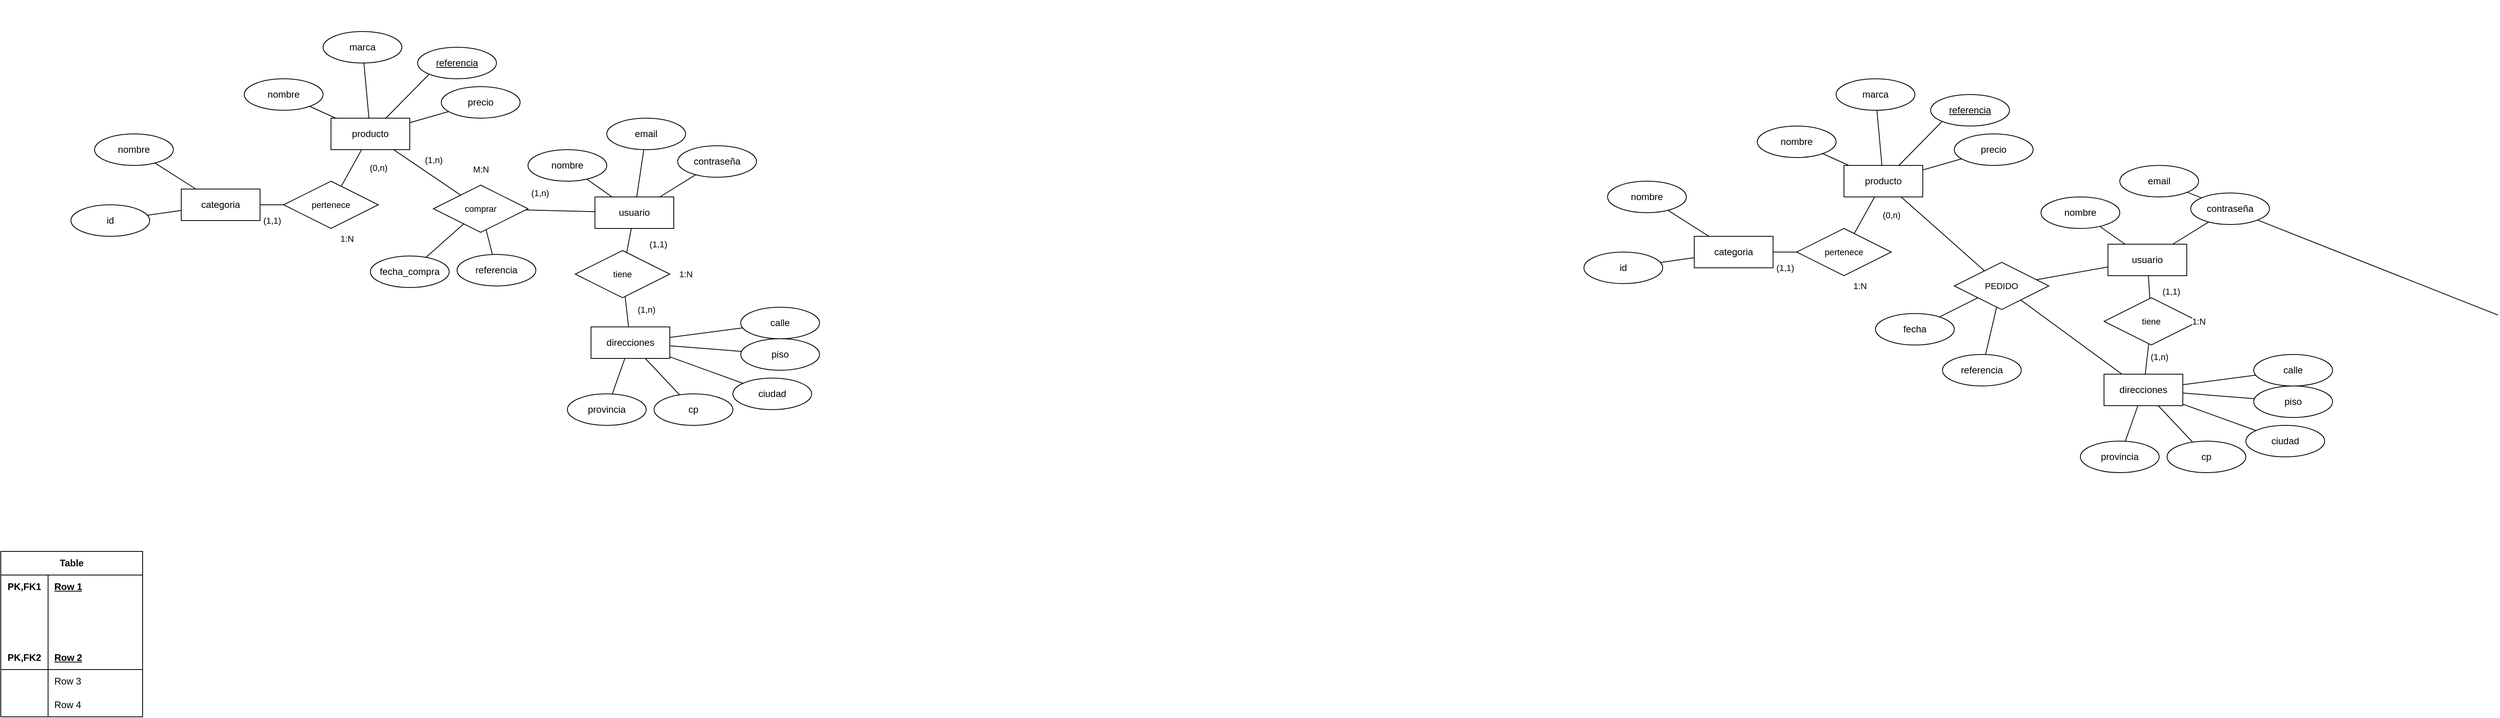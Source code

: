 <mxfile>
    <diagram id="jiYTuwY0viLR_lPe1V5E" name="Page-1">
        <mxGraphModel dx="1090" dy="1391" grid="1" gridSize="10" guides="1" tooltips="1" connect="1" arrows="1" fold="1" page="1" pageScale="1" pageWidth="850" pageHeight="1100" background="#ffffff" math="0" shadow="0">
            <root>
                <mxCell id="0"/>
                <mxCell id="1" parent="0"/>
                <mxCell id="81" value="" style="whiteSpace=wrap;html=1;fontFamily=Helvetica;fontSize=11;fontColor=default;labelBackgroundColor=default;strokeColor=none;" parent="1" vertex="1">
                    <mxGeometry x="-320" y="-50" width="1070" height="620" as="geometry"/>
                </mxCell>
                <mxCell id="21" style="edgeStyle=none;html=1;entryX=0;entryY=1;entryDx=0;entryDy=0;endArrow=none;endFill=0;" parent="1" source="15" target="16" edge="1">
                    <mxGeometry relative="1" as="geometry"/>
                </mxCell>
                <mxCell id="27" style="edgeStyle=none;shape=connector;rounded=1;html=1;strokeColor=default;align=center;verticalAlign=middle;fontFamily=Helvetica;fontSize=11;fontColor=default;labelBackgroundColor=default;endArrow=none;endFill=0;" parent="1" source="15" target="23" edge="1">
                    <mxGeometry relative="1" as="geometry"/>
                </mxCell>
                <mxCell id="28" style="edgeStyle=none;shape=connector;rounded=1;html=1;strokeColor=default;align=center;verticalAlign=middle;fontFamily=Helvetica;fontSize=11;fontColor=default;labelBackgroundColor=default;endArrow=none;endFill=0;" parent="1" source="15" target="25" edge="1">
                    <mxGeometry relative="1" as="geometry"/>
                </mxCell>
                <mxCell id="29" style="edgeStyle=none;shape=connector;rounded=1;html=1;strokeColor=default;align=center;verticalAlign=middle;fontFamily=Helvetica;fontSize=11;fontColor=default;labelBackgroundColor=default;endArrow=none;endFill=0;" parent="1" source="15" target="24" edge="1">
                    <mxGeometry relative="1" as="geometry"/>
                </mxCell>
                <mxCell id="15" value="producto" style="whiteSpace=wrap;html=1;align=center;" parent="1" vertex="1">
                    <mxGeometry x="40" y="100" width="100" height="40" as="geometry"/>
                </mxCell>
                <mxCell id="16" value="&lt;u&gt;referencia&lt;/u&gt;" style="ellipse;whiteSpace=wrap;html=1;align=center;" parent="1" vertex="1">
                    <mxGeometry x="150" y="10" width="100" height="40" as="geometry"/>
                </mxCell>
                <mxCell id="23" value="marca" style="ellipse;whiteSpace=wrap;html=1;align=center;" parent="1" vertex="1">
                    <mxGeometry x="30" y="-10" width="100" height="40" as="geometry"/>
                </mxCell>
                <mxCell id="24" value="precio" style="ellipse;whiteSpace=wrap;html=1;align=center;" parent="1" vertex="1">
                    <mxGeometry x="180" y="60" width="100" height="40" as="geometry"/>
                </mxCell>
                <mxCell id="25" value="nombre" style="ellipse;whiteSpace=wrap;html=1;align=center;" parent="1" vertex="1">
                    <mxGeometry x="-70" y="50" width="100" height="40" as="geometry"/>
                </mxCell>
                <mxCell id="33" style="edgeStyle=none;shape=connector;rounded=1;html=1;strokeColor=default;align=center;verticalAlign=middle;fontFamily=Helvetica;fontSize=11;fontColor=default;labelBackgroundColor=default;endArrow=none;endFill=0;" parent="1" source="30" target="31" edge="1">
                    <mxGeometry relative="1" as="geometry"/>
                </mxCell>
                <mxCell id="34" style="edgeStyle=none;shape=connector;rounded=1;html=1;strokeColor=default;align=center;verticalAlign=middle;fontFamily=Helvetica;fontSize=11;fontColor=default;labelBackgroundColor=default;endArrow=none;endFill=0;" parent="1" source="30" target="32" edge="1">
                    <mxGeometry relative="1" as="geometry"/>
                </mxCell>
                <mxCell id="58" style="edgeStyle=none;shape=connector;rounded=1;html=1;strokeColor=default;align=center;verticalAlign=middle;fontFamily=Helvetica;fontSize=11;fontColor=default;labelBackgroundColor=default;endArrow=none;endFill=0;" parent="1" source="30" target="57" edge="1">
                    <mxGeometry relative="1" as="geometry"/>
                </mxCell>
                <mxCell id="30" value="categoria" style="whiteSpace=wrap;html=1;align=center;" parent="1" vertex="1">
                    <mxGeometry x="-150" y="190" width="100" height="40" as="geometry"/>
                </mxCell>
                <mxCell id="31" value="nombre" style="ellipse;whiteSpace=wrap;html=1;align=center;" parent="1" vertex="1">
                    <mxGeometry x="-260" y="120" width="100" height="40" as="geometry"/>
                </mxCell>
                <mxCell id="32" value="id" style="ellipse;whiteSpace=wrap;html=1;align=center;" parent="1" vertex="1">
                    <mxGeometry x="-290" y="210" width="100" height="40" as="geometry"/>
                </mxCell>
                <mxCell id="42" style="edgeStyle=none;shape=connector;rounded=1;html=1;strokeColor=default;align=center;verticalAlign=middle;fontFamily=Helvetica;fontSize=11;fontColor=default;labelBackgroundColor=default;endArrow=none;endFill=0;" parent="1" source="35" target="36" edge="1">
                    <mxGeometry relative="1" as="geometry"/>
                </mxCell>
                <mxCell id="43" style="edgeStyle=none;shape=connector;rounded=1;html=1;strokeColor=default;align=center;verticalAlign=middle;fontFamily=Helvetica;fontSize=11;fontColor=default;labelBackgroundColor=default;endArrow=none;endFill=0;" parent="1" source="35" target="38" edge="1">
                    <mxGeometry relative="1" as="geometry"/>
                </mxCell>
                <mxCell id="44" style="edgeStyle=none;shape=connector;rounded=1;html=1;strokeColor=default;align=center;verticalAlign=middle;fontFamily=Helvetica;fontSize=11;fontColor=default;labelBackgroundColor=default;endArrow=none;endFill=0;" parent="1" source="35" target="40" edge="1">
                    <mxGeometry relative="1" as="geometry"/>
                </mxCell>
                <mxCell id="35" value="usuario" style="whiteSpace=wrap;html=1;align=center;" parent="1" vertex="1">
                    <mxGeometry x="375" y="200" width="100" height="40" as="geometry"/>
                </mxCell>
                <mxCell id="36" value="nombre" style="ellipse;whiteSpace=wrap;html=1;align=center;" parent="1" vertex="1">
                    <mxGeometry x="290" y="140" width="100" height="40" as="geometry"/>
                </mxCell>
                <mxCell id="38" value="email" style="ellipse;whiteSpace=wrap;html=1;align=center;" parent="1" vertex="1">
                    <mxGeometry x="390" y="100" width="100" height="40" as="geometry"/>
                </mxCell>
                <mxCell id="40" value="contraseña" style="ellipse;whiteSpace=wrap;html=1;align=center;" parent="1" vertex="1">
                    <mxGeometry x="480" y="135" width="100" height="40" as="geometry"/>
                </mxCell>
                <mxCell id="52" style="edgeStyle=none;shape=connector;rounded=1;html=1;strokeColor=default;align=center;verticalAlign=middle;fontFamily=Helvetica;fontSize=11;fontColor=default;labelBackgroundColor=default;endArrow=none;endFill=0;" parent="1" source="46" target="47" edge="1">
                    <mxGeometry relative="1" as="geometry"/>
                </mxCell>
                <mxCell id="53" style="edgeStyle=none;shape=connector;rounded=1;html=1;strokeColor=default;align=center;verticalAlign=middle;fontFamily=Helvetica;fontSize=11;fontColor=default;labelBackgroundColor=default;endArrow=none;endFill=0;" parent="1" source="46" target="48" edge="1">
                    <mxGeometry relative="1" as="geometry"/>
                </mxCell>
                <mxCell id="54" style="edgeStyle=none;shape=connector;rounded=1;html=1;strokeColor=default;align=center;verticalAlign=middle;fontFamily=Helvetica;fontSize=11;fontColor=default;labelBackgroundColor=default;endArrow=none;endFill=0;" parent="1" source="46" target="49" edge="1">
                    <mxGeometry relative="1" as="geometry"/>
                </mxCell>
                <mxCell id="55" style="edgeStyle=none;shape=connector;rounded=1;html=1;strokeColor=default;align=center;verticalAlign=middle;fontFamily=Helvetica;fontSize=11;fontColor=default;labelBackgroundColor=default;endArrow=none;endFill=0;" parent="1" source="46" target="50" edge="1">
                    <mxGeometry relative="1" as="geometry"/>
                </mxCell>
                <mxCell id="56" style="edgeStyle=none;shape=connector;rounded=1;html=1;strokeColor=default;align=center;verticalAlign=middle;fontFamily=Helvetica;fontSize=11;fontColor=default;labelBackgroundColor=default;endArrow=none;endFill=0;" parent="1" source="46" target="51" edge="1">
                    <mxGeometry relative="1" as="geometry"/>
                </mxCell>
                <mxCell id="46" value="direcciones" style="whiteSpace=wrap;html=1;align=center;" parent="1" vertex="1">
                    <mxGeometry x="370" y="365" width="100" height="40" as="geometry"/>
                </mxCell>
                <mxCell id="47" value="calle" style="ellipse;whiteSpace=wrap;html=1;align=center;" parent="1" vertex="1">
                    <mxGeometry x="560" y="340" width="100" height="40" as="geometry"/>
                </mxCell>
                <mxCell id="48" value="piso" style="ellipse;whiteSpace=wrap;html=1;align=center;" parent="1" vertex="1">
                    <mxGeometry x="560" y="380" width="100" height="40" as="geometry"/>
                </mxCell>
                <mxCell id="49" value="ciudad" style="ellipse;whiteSpace=wrap;html=1;align=center;" parent="1" vertex="1">
                    <mxGeometry x="550" y="430" width="100" height="40" as="geometry"/>
                </mxCell>
                <mxCell id="50" value="cp" style="ellipse;whiteSpace=wrap;html=1;align=center;" parent="1" vertex="1">
                    <mxGeometry x="450" y="450" width="100" height="40" as="geometry"/>
                </mxCell>
                <mxCell id="51" value="provincia" style="ellipse;whiteSpace=wrap;html=1;align=center;" parent="1" vertex="1">
                    <mxGeometry x="340" y="450" width="100" height="40" as="geometry"/>
                </mxCell>
                <mxCell id="59" style="edgeStyle=none;shape=connector;rounded=1;html=1;strokeColor=default;align=center;verticalAlign=middle;fontFamily=Helvetica;fontSize=11;fontColor=default;labelBackgroundColor=default;endArrow=none;endFill=0;" parent="1" source="57" target="15" edge="1">
                    <mxGeometry relative="1" as="geometry"/>
                </mxCell>
                <mxCell id="57" value="pertenece" style="shape=rhombus;perimeter=rhombusPerimeter;whiteSpace=wrap;html=1;align=center;fontFamily=Helvetica;fontSize=11;fontColor=default;labelBackgroundColor=default;" parent="1" vertex="1">
                    <mxGeometry x="-20" y="180" width="120" height="60" as="geometry"/>
                </mxCell>
                <mxCell id="60" value="(0,n)" style="text;html=1;align=center;verticalAlign=middle;resizable=0;points=[];autosize=1;strokeColor=none;fillColor=none;fontFamily=Helvetica;fontSize=11;fontColor=default;labelBackgroundColor=default;" parent="1" vertex="1">
                    <mxGeometry x="75" y="148" width="50" height="30" as="geometry"/>
                </mxCell>
                <mxCell id="61" value="(1,1)" style="text;html=1;align=center;verticalAlign=middle;resizable=0;points=[];autosize=1;strokeColor=none;fillColor=none;fontFamily=Helvetica;fontSize=11;fontColor=default;labelBackgroundColor=default;" parent="1" vertex="1">
                    <mxGeometry x="-60" y="215" width="50" height="30" as="geometry"/>
                </mxCell>
                <mxCell id="62" value="1:N" style="text;html=1;align=center;verticalAlign=middle;resizable=0;points=[];autosize=1;strokeColor=none;fillColor=none;fontFamily=Helvetica;fontSize=11;fontColor=default;labelBackgroundColor=default;" parent="1" vertex="1">
                    <mxGeometry x="40" y="238" width="40" height="30" as="geometry"/>
                </mxCell>
                <mxCell id="64" style="edgeStyle=none;shape=connector;rounded=1;html=1;strokeColor=default;align=center;verticalAlign=middle;fontFamily=Helvetica;fontSize=11;fontColor=default;labelBackgroundColor=default;endArrow=none;endFill=0;" parent="1" source="63" target="46" edge="1">
                    <mxGeometry relative="1" as="geometry"/>
                </mxCell>
                <mxCell id="65" style="edgeStyle=none;shape=connector;rounded=1;html=1;strokeColor=default;align=center;verticalAlign=middle;fontFamily=Helvetica;fontSize=11;fontColor=default;labelBackgroundColor=default;endArrow=none;endFill=0;" parent="1" source="63" target="35" edge="1">
                    <mxGeometry relative="1" as="geometry"/>
                </mxCell>
                <mxCell id="63" value="tiene" style="shape=rhombus;perimeter=rhombusPerimeter;whiteSpace=wrap;html=1;align=center;fontFamily=Helvetica;fontSize=11;fontColor=default;labelBackgroundColor=default;" parent="1" vertex="1">
                    <mxGeometry x="350" y="268" width="120" height="60" as="geometry"/>
                </mxCell>
                <mxCell id="66" value="(1,n)" style="text;html=1;align=center;verticalAlign=middle;resizable=0;points=[];autosize=1;strokeColor=none;fillColor=none;fontFamily=Helvetica;fontSize=11;fontColor=default;labelBackgroundColor=default;" parent="1" vertex="1">
                    <mxGeometry x="415" y="328" width="50" height="30" as="geometry"/>
                </mxCell>
                <mxCell id="67" value="(1,1)" style="text;html=1;align=center;verticalAlign=middle;resizable=0;points=[];autosize=1;strokeColor=none;fillColor=none;fontFamily=Helvetica;fontSize=11;fontColor=default;labelBackgroundColor=default;" parent="1" vertex="1">
                    <mxGeometry x="430" y="245" width="50" height="30" as="geometry"/>
                </mxCell>
                <mxCell id="68" value="1:N" style="text;html=1;align=center;verticalAlign=middle;resizable=0;points=[];autosize=1;strokeColor=none;fillColor=none;fontFamily=Helvetica;fontSize=11;fontColor=default;labelBackgroundColor=default;" parent="1" vertex="1">
                    <mxGeometry x="470" y="283" width="40" height="30" as="geometry"/>
                </mxCell>
                <mxCell id="71" style="edgeStyle=none;shape=connector;rounded=1;html=1;strokeColor=default;align=center;verticalAlign=middle;fontFamily=Helvetica;fontSize=11;fontColor=default;labelBackgroundColor=default;endArrow=none;endFill=0;" parent="1" source="70" target="35" edge="1">
                    <mxGeometry relative="1" as="geometry"/>
                </mxCell>
                <mxCell id="72" style="edgeStyle=none;shape=connector;rounded=1;html=1;strokeColor=default;align=center;verticalAlign=middle;fontFamily=Helvetica;fontSize=11;fontColor=default;labelBackgroundColor=default;endArrow=none;endFill=0;" parent="1" source="70" target="15" edge="1">
                    <mxGeometry relative="1" as="geometry"/>
                </mxCell>
                <mxCell id="76" style="edgeStyle=none;shape=connector;rounded=1;html=1;strokeColor=default;align=center;verticalAlign=middle;fontFamily=Helvetica;fontSize=11;fontColor=default;labelBackgroundColor=default;endArrow=none;endFill=0;" parent="1" source="70" target="74" edge="1">
                    <mxGeometry relative="1" as="geometry"/>
                </mxCell>
                <mxCell id="77" style="edgeStyle=none;shape=connector;rounded=1;html=1;strokeColor=default;align=center;verticalAlign=middle;fontFamily=Helvetica;fontSize=11;fontColor=default;labelBackgroundColor=default;endArrow=none;endFill=0;" parent="1" source="70" target="75" edge="1">
                    <mxGeometry relative="1" as="geometry"/>
                </mxCell>
                <mxCell id="70" value="comprar" style="shape=rhombus;perimeter=rhombusPerimeter;whiteSpace=wrap;html=1;align=center;fontFamily=Helvetica;fontSize=11;fontColor=default;labelBackgroundColor=default;" parent="1" vertex="1">
                    <mxGeometry x="170" y="185" width="120" height="60" as="geometry"/>
                </mxCell>
                <mxCell id="74" value="fecha_compra" style="ellipse;whiteSpace=wrap;html=1;align=center;" parent="1" vertex="1">
                    <mxGeometry x="90" y="275" width="100" height="40" as="geometry"/>
                </mxCell>
                <mxCell id="75" value="referencia" style="ellipse;whiteSpace=wrap;html=1;align=center;" parent="1" vertex="1">
                    <mxGeometry x="200" y="273" width="100" height="40" as="geometry"/>
                </mxCell>
                <mxCell id="78" value="(1,n)" style="text;html=1;align=center;verticalAlign=middle;resizable=0;points=[];autosize=1;strokeColor=none;fillColor=none;fontFamily=Helvetica;fontSize=11;fontColor=default;labelBackgroundColor=default;" parent="1" vertex="1">
                    <mxGeometry x="145" y="138" width="50" height="30" as="geometry"/>
                </mxCell>
                <mxCell id="79" value="(1,n)" style="text;html=1;align=center;verticalAlign=middle;resizable=0;points=[];autosize=1;strokeColor=none;fillColor=none;fontFamily=Helvetica;fontSize=11;fontColor=default;labelBackgroundColor=default;" parent="1" vertex="1">
                    <mxGeometry x="280" y="180" width="50" height="30" as="geometry"/>
                </mxCell>
                <mxCell id="80" value="M:N" style="text;html=1;align=center;verticalAlign=middle;resizable=0;points=[];autosize=1;strokeColor=none;fillColor=none;fontFamily=Helvetica;fontSize=11;fontColor=default;labelBackgroundColor=default;" parent="1" vertex="1">
                    <mxGeometry x="210" y="150" width="40" height="30" as="geometry"/>
                </mxCell>
                <mxCell id="82" value="" style="whiteSpace=wrap;html=1;fontFamily=Helvetica;fontSize=11;fontColor=default;labelBackgroundColor=default;strokeColor=none;" parent="1" vertex="1">
                    <mxGeometry x="1580" y="-10" width="1070" height="620" as="geometry"/>
                </mxCell>
                <mxCell id="83" style="edgeStyle=none;html=1;entryX=0;entryY=1;entryDx=0;entryDy=0;endArrow=none;endFill=0;" parent="1" source="87" target="88" edge="1">
                    <mxGeometry relative="1" as="geometry"/>
                </mxCell>
                <mxCell id="84" style="edgeStyle=none;shape=connector;rounded=1;html=1;strokeColor=default;align=center;verticalAlign=middle;fontFamily=Helvetica;fontSize=11;fontColor=default;labelBackgroundColor=default;endArrow=none;endFill=0;" parent="1" source="87" target="89" edge="1">
                    <mxGeometry relative="1" as="geometry"/>
                </mxCell>
                <mxCell id="85" style="edgeStyle=none;shape=connector;rounded=1;html=1;strokeColor=default;align=center;verticalAlign=middle;fontFamily=Helvetica;fontSize=11;fontColor=default;labelBackgroundColor=default;endArrow=none;endFill=0;" parent="1" source="87" target="91" edge="1">
                    <mxGeometry relative="1" as="geometry"/>
                </mxCell>
                <mxCell id="86" style="edgeStyle=none;shape=connector;rounded=1;html=1;strokeColor=default;align=center;verticalAlign=middle;fontFamily=Helvetica;fontSize=11;fontColor=default;labelBackgroundColor=default;endArrow=none;endFill=0;" parent="1" source="87" target="90" edge="1">
                    <mxGeometry relative="1" as="geometry"/>
                </mxCell>
                <mxCell id="139" style="edgeStyle=none;shape=connector;rounded=1;html=1;strokeColor=default;align=center;verticalAlign=middle;fontFamily=Helvetica;fontSize=11;fontColor=default;labelBackgroundColor=default;endArrow=none;endFill=0;" parent="1" source="87" target="138" edge="1">
                    <mxGeometry relative="1" as="geometry"/>
                </mxCell>
                <mxCell id="87" value="producto" style="whiteSpace=wrap;html=1;align=center;" parent="1" vertex="1">
                    <mxGeometry x="1960" y="160" width="100" height="40" as="geometry"/>
                </mxCell>
                <mxCell id="88" value="&lt;u&gt;referencia&lt;/u&gt;" style="ellipse;whiteSpace=wrap;html=1;align=center;" parent="1" vertex="1">
                    <mxGeometry x="2070" y="70" width="100" height="40" as="geometry"/>
                </mxCell>
                <mxCell id="89" value="marca" style="ellipse;whiteSpace=wrap;html=1;align=center;" parent="1" vertex="1">
                    <mxGeometry x="1950" y="50" width="100" height="40" as="geometry"/>
                </mxCell>
                <mxCell id="90" value="precio" style="ellipse;whiteSpace=wrap;html=1;align=center;" parent="1" vertex="1">
                    <mxGeometry x="2100" y="120" width="100" height="40" as="geometry"/>
                </mxCell>
                <mxCell id="91" value="nombre" style="ellipse;whiteSpace=wrap;html=1;align=center;" parent="1" vertex="1">
                    <mxGeometry x="1850" y="110" width="100" height="40" as="geometry"/>
                </mxCell>
                <mxCell id="92" style="edgeStyle=none;shape=connector;rounded=1;html=1;strokeColor=default;align=center;verticalAlign=middle;fontFamily=Helvetica;fontSize=11;fontColor=default;labelBackgroundColor=default;endArrow=none;endFill=0;" parent="1" source="95" target="96" edge="1">
                    <mxGeometry relative="1" as="geometry"/>
                </mxCell>
                <mxCell id="93" style="edgeStyle=none;shape=connector;rounded=1;html=1;strokeColor=default;align=center;verticalAlign=middle;fontFamily=Helvetica;fontSize=11;fontColor=default;labelBackgroundColor=default;endArrow=none;endFill=0;" parent="1" source="95" target="97" edge="1">
                    <mxGeometry relative="1" as="geometry"/>
                </mxCell>
                <mxCell id="94" style="edgeStyle=none;shape=connector;rounded=1;html=1;strokeColor=default;align=center;verticalAlign=middle;fontFamily=Helvetica;fontSize=11;fontColor=default;labelBackgroundColor=default;endArrow=none;endFill=0;" parent="1" source="95" target="117" edge="1">
                    <mxGeometry relative="1" as="geometry"/>
                </mxCell>
                <mxCell id="95" value="categoria" style="whiteSpace=wrap;html=1;align=center;" parent="1" vertex="1">
                    <mxGeometry x="1770" y="250" width="100" height="40" as="geometry"/>
                </mxCell>
                <mxCell id="96" value="nombre" style="ellipse;whiteSpace=wrap;html=1;align=center;" parent="1" vertex="1">
                    <mxGeometry x="1660" y="180" width="100" height="40" as="geometry"/>
                </mxCell>
                <mxCell id="97" value="id" style="ellipse;whiteSpace=wrap;html=1;align=center;" parent="1" vertex="1">
                    <mxGeometry x="1630" y="270" width="100" height="40" as="geometry"/>
                </mxCell>
                <mxCell id="98" style="edgeStyle=none;shape=connector;rounded=1;html=1;strokeColor=default;align=center;verticalAlign=middle;fontFamily=Helvetica;fontSize=11;fontColor=default;labelBackgroundColor=default;endArrow=none;endFill=0;" parent="1" source="101" target="102" edge="1">
                    <mxGeometry relative="1" as="geometry"/>
                </mxCell>
                <mxCell id="99" style="edgeStyle=none;shape=connector;rounded=1;html=1;strokeColor=default;align=center;verticalAlign=middle;fontFamily=Helvetica;fontSize=11;fontColor=default;labelBackgroundColor=default;endArrow=none;endFill=0;" parent="1" target="103" edge="1">
                    <mxGeometry relative="1" as="geometry">
                        <mxPoint x="2790" y="350" as="sourcePoint"/>
                    </mxGeometry>
                </mxCell>
                <mxCell id="100" style="edgeStyle=none;shape=connector;rounded=1;html=1;strokeColor=default;align=center;verticalAlign=middle;fontFamily=Helvetica;fontSize=11;fontColor=default;labelBackgroundColor=default;endArrow=none;endFill=0;" parent="1" source="101" target="104" edge="1">
                    <mxGeometry relative="1" as="geometry"/>
                </mxCell>
                <mxCell id="101" value="usuario" style="whiteSpace=wrap;html=1;align=center;" parent="1" vertex="1">
                    <mxGeometry x="2295" y="260" width="100" height="40" as="geometry"/>
                </mxCell>
                <mxCell id="102" value="nombre" style="ellipse;whiteSpace=wrap;html=1;align=center;" parent="1" vertex="1">
                    <mxGeometry x="2210" y="200" width="100" height="40" as="geometry"/>
                </mxCell>
                <mxCell id="103" value="email" style="ellipse;whiteSpace=wrap;html=1;align=center;" parent="1" vertex="1">
                    <mxGeometry x="2310" y="160" width="100" height="40" as="geometry"/>
                </mxCell>
                <mxCell id="104" value="contraseña" style="ellipse;whiteSpace=wrap;html=1;align=center;" parent="1" vertex="1">
                    <mxGeometry x="2400" y="195" width="100" height="40" as="geometry"/>
                </mxCell>
                <mxCell id="105" style="edgeStyle=none;shape=connector;rounded=1;html=1;strokeColor=default;align=center;verticalAlign=middle;fontFamily=Helvetica;fontSize=11;fontColor=default;labelBackgroundColor=default;endArrow=none;endFill=0;" parent="1" source="110" target="111" edge="1">
                    <mxGeometry relative="1" as="geometry"/>
                </mxCell>
                <mxCell id="106" style="edgeStyle=none;shape=connector;rounded=1;html=1;strokeColor=default;align=center;verticalAlign=middle;fontFamily=Helvetica;fontSize=11;fontColor=default;labelBackgroundColor=default;endArrow=none;endFill=0;" parent="1" source="110" target="112" edge="1">
                    <mxGeometry relative="1" as="geometry"/>
                </mxCell>
                <mxCell id="107" style="edgeStyle=none;shape=connector;rounded=1;html=1;strokeColor=default;align=center;verticalAlign=middle;fontFamily=Helvetica;fontSize=11;fontColor=default;labelBackgroundColor=default;endArrow=none;endFill=0;" parent="1" source="110" target="113" edge="1">
                    <mxGeometry relative="1" as="geometry"/>
                </mxCell>
                <mxCell id="108" style="edgeStyle=none;shape=connector;rounded=1;html=1;strokeColor=default;align=center;verticalAlign=middle;fontFamily=Helvetica;fontSize=11;fontColor=default;labelBackgroundColor=default;endArrow=none;endFill=0;" parent="1" source="110" target="114" edge="1">
                    <mxGeometry relative="1" as="geometry"/>
                </mxCell>
                <mxCell id="109" style="edgeStyle=none;shape=connector;rounded=1;html=1;strokeColor=default;align=center;verticalAlign=middle;fontFamily=Helvetica;fontSize=11;fontColor=default;labelBackgroundColor=default;endArrow=none;endFill=0;" parent="1" source="110" target="115" edge="1">
                    <mxGeometry relative="1" as="geometry"/>
                </mxCell>
                <mxCell id="140" style="edgeStyle=none;shape=connector;rounded=1;html=1;strokeColor=default;align=center;verticalAlign=middle;fontFamily=Helvetica;fontSize=11;fontColor=default;labelBackgroundColor=default;endArrow=none;endFill=0;" parent="1" source="110" target="138" edge="1">
                    <mxGeometry relative="1" as="geometry"/>
                </mxCell>
                <mxCell id="110" value="direcciones" style="whiteSpace=wrap;html=1;align=center;" parent="1" vertex="1">
                    <mxGeometry x="2290" y="425" width="100" height="40" as="geometry"/>
                </mxCell>
                <mxCell id="111" value="calle" style="ellipse;whiteSpace=wrap;html=1;align=center;" parent="1" vertex="1">
                    <mxGeometry x="2480" y="400" width="100" height="40" as="geometry"/>
                </mxCell>
                <mxCell id="112" value="piso" style="ellipse;whiteSpace=wrap;html=1;align=center;" parent="1" vertex="1">
                    <mxGeometry x="2480" y="440" width="100" height="40" as="geometry"/>
                </mxCell>
                <mxCell id="113" value="ciudad" style="ellipse;whiteSpace=wrap;html=1;align=center;" parent="1" vertex="1">
                    <mxGeometry x="2470" y="490" width="100" height="40" as="geometry"/>
                </mxCell>
                <mxCell id="114" value="cp" style="ellipse;whiteSpace=wrap;html=1;align=center;" parent="1" vertex="1">
                    <mxGeometry x="2370" y="510" width="100" height="40" as="geometry"/>
                </mxCell>
                <mxCell id="115" value="provincia" style="ellipse;whiteSpace=wrap;html=1;align=center;" parent="1" vertex="1">
                    <mxGeometry x="2260" y="510" width="100" height="40" as="geometry"/>
                </mxCell>
                <mxCell id="116" style="edgeStyle=none;shape=connector;rounded=1;html=1;strokeColor=default;align=center;verticalAlign=middle;fontFamily=Helvetica;fontSize=11;fontColor=default;labelBackgroundColor=default;endArrow=none;endFill=0;" parent="1" source="117" target="87" edge="1">
                    <mxGeometry relative="1" as="geometry"/>
                </mxCell>
                <mxCell id="117" value="pertenece" style="shape=rhombus;perimeter=rhombusPerimeter;whiteSpace=wrap;html=1;align=center;fontFamily=Helvetica;fontSize=11;fontColor=default;labelBackgroundColor=default;" parent="1" vertex="1">
                    <mxGeometry x="1900" y="240" width="120" height="60" as="geometry"/>
                </mxCell>
                <mxCell id="118" value="(0,n)" style="text;html=1;align=center;verticalAlign=middle;resizable=0;points=[];autosize=1;strokeColor=none;fillColor=none;fontFamily=Helvetica;fontSize=11;fontColor=default;labelBackgroundColor=default;" parent="1" vertex="1">
                    <mxGeometry x="1995" y="208" width="50" height="30" as="geometry"/>
                </mxCell>
                <mxCell id="119" value="(1,1)" style="text;html=1;align=center;verticalAlign=middle;resizable=0;points=[];autosize=1;strokeColor=none;fillColor=none;fontFamily=Helvetica;fontSize=11;fontColor=default;labelBackgroundColor=default;" parent="1" vertex="1">
                    <mxGeometry x="1860" y="275" width="50" height="30" as="geometry"/>
                </mxCell>
                <mxCell id="120" value="1:N" style="text;html=1;align=center;verticalAlign=middle;resizable=0;points=[];autosize=1;strokeColor=none;fillColor=none;fontFamily=Helvetica;fontSize=11;fontColor=default;labelBackgroundColor=default;" parent="1" vertex="1">
                    <mxGeometry x="1960" y="298" width="40" height="30" as="geometry"/>
                </mxCell>
                <mxCell id="121" style="edgeStyle=none;shape=connector;rounded=1;html=1;strokeColor=default;align=center;verticalAlign=middle;fontFamily=Helvetica;fontSize=11;fontColor=default;labelBackgroundColor=default;endArrow=none;endFill=0;" parent="1" source="123" target="110" edge="1">
                    <mxGeometry relative="1" as="geometry"/>
                </mxCell>
                <mxCell id="122" style="edgeStyle=none;shape=connector;rounded=1;html=1;strokeColor=default;align=center;verticalAlign=middle;fontFamily=Helvetica;fontSize=11;fontColor=default;labelBackgroundColor=default;endArrow=none;endFill=0;" parent="1" source="123" target="101" edge="1">
                    <mxGeometry relative="1" as="geometry"/>
                </mxCell>
                <mxCell id="123" value="tiene" style="shape=rhombus;perimeter=rhombusPerimeter;whiteSpace=wrap;html=1;align=center;fontFamily=Helvetica;fontSize=11;fontColor=default;labelBackgroundColor=default;" parent="1" vertex="1">
                    <mxGeometry x="2290" y="328" width="120" height="60" as="geometry"/>
                </mxCell>
                <mxCell id="124" value="(1,n)" style="text;html=1;align=center;verticalAlign=middle;resizable=0;points=[];autosize=1;strokeColor=none;fillColor=none;fontFamily=Helvetica;fontSize=11;fontColor=default;labelBackgroundColor=default;" parent="1" vertex="1">
                    <mxGeometry x="2335" y="388" width="50" height="30" as="geometry"/>
                </mxCell>
                <mxCell id="125" value="(1,1)" style="text;html=1;align=center;verticalAlign=middle;resizable=0;points=[];autosize=1;strokeColor=none;fillColor=none;fontFamily=Helvetica;fontSize=11;fontColor=default;labelBackgroundColor=default;" parent="1" vertex="1">
                    <mxGeometry x="2350" y="305" width="50" height="30" as="geometry"/>
                </mxCell>
                <mxCell id="126" value="1:N" style="text;html=1;align=center;verticalAlign=middle;resizable=0;points=[];autosize=1;strokeColor=none;fillColor=none;fontFamily=Helvetica;fontSize=11;fontColor=default;labelBackgroundColor=default;" parent="1" vertex="1">
                    <mxGeometry x="2390" y="343" width="40" height="30" as="geometry"/>
                </mxCell>
                <mxCell id="127" style="edgeStyle=none;shape=connector;rounded=1;html=1;strokeColor=default;align=center;verticalAlign=middle;fontFamily=Helvetica;fontSize=11;fontColor=default;labelBackgroundColor=default;endArrow=none;endFill=0;" parent="1" source="138" target="101" edge="1">
                    <mxGeometry relative="1" as="geometry">
                        <mxPoint x="2207.073" y="276.463" as="sourcePoint"/>
                    </mxGeometry>
                </mxCell>
                <mxCell id="129" style="edgeStyle=none;shape=connector;rounded=1;html=1;strokeColor=default;align=center;verticalAlign=middle;fontFamily=Helvetica;fontSize=11;fontColor=default;labelBackgroundColor=default;endArrow=none;endFill=0;" parent="1" edge="1">
                    <mxGeometry relative="1" as="geometry">
                        <mxPoint x="2128.4" y="294.2" as="sourcePoint"/>
                    </mxGeometry>
                </mxCell>
                <mxCell id="130" style="edgeStyle=none;shape=connector;rounded=1;html=1;strokeColor=default;align=center;verticalAlign=middle;fontFamily=Helvetica;fontSize=11;fontColor=default;labelBackgroundColor=default;endArrow=none;endFill=0;" parent="1" edge="1">
                    <mxGeometry relative="1" as="geometry">
                        <mxPoint x="2156.795" y="301.602" as="sourcePoint"/>
                    </mxGeometry>
                </mxCell>
                <mxCell id="145" style="edgeStyle=none;shape=connector;rounded=1;html=1;strokeColor=default;align=center;verticalAlign=middle;fontFamily=Helvetica;fontSize=11;fontColor=default;labelBackgroundColor=default;endArrow=none;endFill=0;" parent="1" source="138" target="144" edge="1">
                    <mxGeometry relative="1" as="geometry"/>
                </mxCell>
                <mxCell id="146" style="edgeStyle=none;shape=connector;rounded=1;html=1;strokeColor=default;align=center;verticalAlign=middle;fontFamily=Helvetica;fontSize=11;fontColor=default;labelBackgroundColor=default;endArrow=none;endFill=0;" parent="1" source="138" target="141" edge="1">
                    <mxGeometry relative="1" as="geometry"/>
                </mxCell>
                <mxCell id="138" value="PEDIDO" style="shape=rhombus;perimeter=rhombusPerimeter;whiteSpace=wrap;html=1;align=center;fontFamily=Helvetica;fontSize=11;fontColor=default;labelBackgroundColor=default;" parent="1" vertex="1">
                    <mxGeometry x="2100" y="283" width="120" height="60" as="geometry"/>
                </mxCell>
                <mxCell id="141" value="fecha" style="ellipse;whiteSpace=wrap;html=1;align=center;" parent="1" vertex="1">
                    <mxGeometry x="2000" y="348" width="100" height="40" as="geometry"/>
                </mxCell>
                <mxCell id="144" value="referencia" style="ellipse;whiteSpace=wrap;html=1;align=center;" parent="1" vertex="1">
                    <mxGeometry x="2085" y="400" width="100" height="40" as="geometry"/>
                </mxCell>
                <mxCell id="209" value="Table" style="shape=table;startSize=30;container=1;collapsible=1;childLayout=tableLayout;fixedRows=1;rowLines=0;fontStyle=1;align=center;resizeLast=1;html=1;whiteSpace=wrap;" vertex="1" parent="1">
                    <mxGeometry x="-379" y="650" width="180" height="210" as="geometry"/>
                </mxCell>
                <mxCell id="210" value="" style="shape=tableRow;horizontal=0;startSize=0;swimlaneHead=0;swimlaneBody=0;fillColor=none;collapsible=0;dropTarget=0;points=[[0,0.5],[1,0.5]];portConstraint=eastwest;top=0;left=0;right=0;bottom=0;html=1;" vertex="1" parent="209">
                    <mxGeometry y="30" width="180" height="30" as="geometry"/>
                </mxCell>
                <mxCell id="211" value="PK,FK1" style="shape=partialRectangle;connectable=0;fillColor=none;top=0;left=0;bottom=0;right=0;fontStyle=1;overflow=hidden;html=1;whiteSpace=wrap;" vertex="1" parent="210">
                    <mxGeometry width="60" height="30" as="geometry">
                        <mxRectangle width="60" height="30" as="alternateBounds"/>
                    </mxGeometry>
                </mxCell>
                <mxCell id="212" value="Row 1" style="shape=partialRectangle;connectable=0;fillColor=none;top=0;left=0;bottom=0;right=0;align=left;spacingLeft=6;fontStyle=5;overflow=hidden;html=1;whiteSpace=wrap;" vertex="1" parent="210">
                    <mxGeometry x="60" width="120" height="30" as="geometry">
                        <mxRectangle width="120" height="30" as="alternateBounds"/>
                    </mxGeometry>
                </mxCell>
                <mxCell id="222" style="shape=tableRow;horizontal=0;startSize=0;swimlaneHead=0;swimlaneBody=0;fillColor=none;collapsible=0;dropTarget=0;points=[[0,0.5],[1,0.5]];portConstraint=eastwest;top=0;left=0;right=0;bottom=0;html=1;" vertex="1" parent="209">
                    <mxGeometry y="60" width="180" height="30" as="geometry"/>
                </mxCell>
                <mxCell id="223" style="shape=partialRectangle;connectable=0;fillColor=none;top=0;left=0;bottom=0;right=0;fontStyle=1;overflow=hidden;html=1;whiteSpace=wrap;" vertex="1" parent="222">
                    <mxGeometry width="60" height="30" as="geometry">
                        <mxRectangle width="60" height="30" as="alternateBounds"/>
                    </mxGeometry>
                </mxCell>
                <mxCell id="224" style="shape=partialRectangle;connectable=0;fillColor=none;top=0;left=0;bottom=0;right=0;align=left;spacingLeft=6;fontStyle=5;overflow=hidden;html=1;whiteSpace=wrap;" vertex="1" parent="222">
                    <mxGeometry x="60" width="120" height="30" as="geometry">
                        <mxRectangle width="120" height="30" as="alternateBounds"/>
                    </mxGeometry>
                </mxCell>
                <mxCell id="225" style="shape=tableRow;horizontal=0;startSize=0;swimlaneHead=0;swimlaneBody=0;fillColor=none;collapsible=0;dropTarget=0;points=[[0,0.5],[1,0.5]];portConstraint=eastwest;top=0;left=0;right=0;bottom=0;html=1;" vertex="1" parent="209">
                    <mxGeometry y="90" width="180" height="30" as="geometry"/>
                </mxCell>
                <mxCell id="226" style="shape=partialRectangle;connectable=0;fillColor=none;top=0;left=0;bottom=0;right=0;fontStyle=1;overflow=hidden;html=1;whiteSpace=wrap;" vertex="1" parent="225">
                    <mxGeometry width="60" height="30" as="geometry">
                        <mxRectangle width="60" height="30" as="alternateBounds"/>
                    </mxGeometry>
                </mxCell>
                <mxCell id="227" style="shape=partialRectangle;connectable=0;fillColor=none;top=0;left=0;bottom=0;right=0;align=left;spacingLeft=6;fontStyle=5;overflow=hidden;html=1;whiteSpace=wrap;" vertex="1" parent="225">
                    <mxGeometry x="60" width="120" height="30" as="geometry">
                        <mxRectangle width="120" height="30" as="alternateBounds"/>
                    </mxGeometry>
                </mxCell>
                <mxCell id="213" value="" style="shape=tableRow;horizontal=0;startSize=0;swimlaneHead=0;swimlaneBody=0;fillColor=none;collapsible=0;dropTarget=0;points=[[0,0.5],[1,0.5]];portConstraint=eastwest;top=0;left=0;right=0;bottom=1;html=1;" vertex="1" parent="209">
                    <mxGeometry y="120" width="180" height="30" as="geometry"/>
                </mxCell>
                <mxCell id="214" value="PK,FK2" style="shape=partialRectangle;connectable=0;fillColor=none;top=0;left=0;bottom=0;right=0;fontStyle=1;overflow=hidden;html=1;whiteSpace=wrap;" vertex="1" parent="213">
                    <mxGeometry width="60" height="30" as="geometry">
                        <mxRectangle width="60" height="30" as="alternateBounds"/>
                    </mxGeometry>
                </mxCell>
                <mxCell id="215" value="Row 2" style="shape=partialRectangle;connectable=0;fillColor=none;top=0;left=0;bottom=0;right=0;align=left;spacingLeft=6;fontStyle=5;overflow=hidden;html=1;whiteSpace=wrap;" vertex="1" parent="213">
                    <mxGeometry x="60" width="120" height="30" as="geometry">
                        <mxRectangle width="120" height="30" as="alternateBounds"/>
                    </mxGeometry>
                </mxCell>
                <mxCell id="216" value="" style="shape=tableRow;horizontal=0;startSize=0;swimlaneHead=0;swimlaneBody=0;fillColor=none;collapsible=0;dropTarget=0;points=[[0,0.5],[1,0.5]];portConstraint=eastwest;top=0;left=0;right=0;bottom=0;html=1;" vertex="1" parent="209">
                    <mxGeometry y="150" width="180" height="30" as="geometry"/>
                </mxCell>
                <mxCell id="217" value="" style="shape=partialRectangle;connectable=0;fillColor=none;top=0;left=0;bottom=0;right=0;editable=1;overflow=hidden;html=1;whiteSpace=wrap;" vertex="1" parent="216">
                    <mxGeometry width="60" height="30" as="geometry">
                        <mxRectangle width="60" height="30" as="alternateBounds"/>
                    </mxGeometry>
                </mxCell>
                <mxCell id="218" value="Row 3" style="shape=partialRectangle;connectable=0;fillColor=none;top=0;left=0;bottom=0;right=0;align=left;spacingLeft=6;overflow=hidden;html=1;whiteSpace=wrap;" vertex="1" parent="216">
                    <mxGeometry x="60" width="120" height="30" as="geometry">
                        <mxRectangle width="120" height="30" as="alternateBounds"/>
                    </mxGeometry>
                </mxCell>
                <mxCell id="219" value="" style="shape=tableRow;horizontal=0;startSize=0;swimlaneHead=0;swimlaneBody=0;fillColor=none;collapsible=0;dropTarget=0;points=[[0,0.5],[1,0.5]];portConstraint=eastwest;top=0;left=0;right=0;bottom=0;html=1;" vertex="1" parent="209">
                    <mxGeometry y="180" width="180" height="30" as="geometry"/>
                </mxCell>
                <mxCell id="220" value="" style="shape=partialRectangle;connectable=0;fillColor=none;top=0;left=0;bottom=0;right=0;editable=1;overflow=hidden;html=1;whiteSpace=wrap;" vertex="1" parent="219">
                    <mxGeometry width="60" height="30" as="geometry">
                        <mxRectangle width="60" height="30" as="alternateBounds"/>
                    </mxGeometry>
                </mxCell>
                <mxCell id="221" value="Row 4" style="shape=partialRectangle;connectable=0;fillColor=none;top=0;left=0;bottom=0;right=0;align=left;spacingLeft=6;overflow=hidden;html=1;whiteSpace=wrap;" vertex="1" parent="219">
                    <mxGeometry x="60" width="120" height="30" as="geometry">
                        <mxRectangle width="120" height="30" as="alternateBounds"/>
                    </mxGeometry>
                </mxCell>
            </root>
        </mxGraphModel>
    </diagram>
</mxfile>